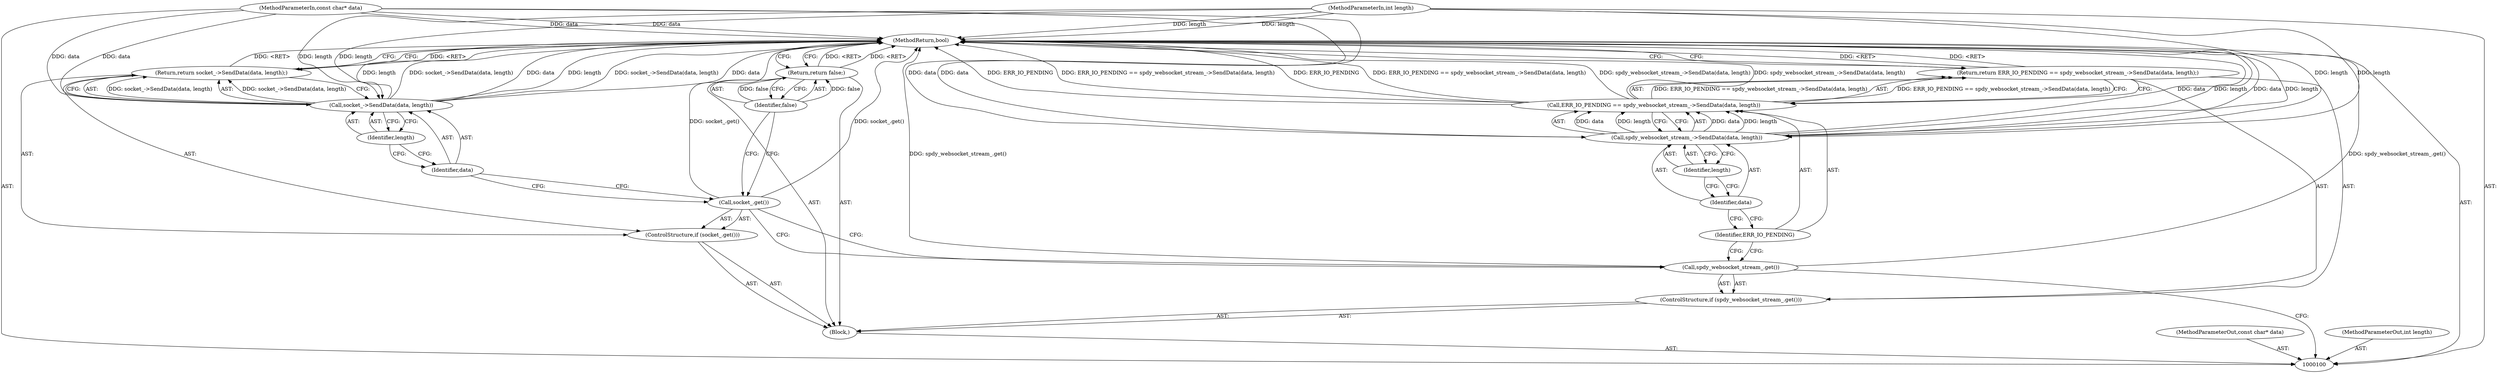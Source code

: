 digraph "0_Chrome_5dc90e57abcc7f0489e7ae09a3e687e9c6f4fad5_0" {
"1000120" [label="(MethodReturn,bool)"];
"1000101" [label="(MethodParameterIn,const char* data)"];
"1000148" [label="(MethodParameterOut,const char* data)"];
"1000102" [label="(MethodParameterIn,int length)"];
"1000149" [label="(MethodParameterOut,int length)"];
"1000103" [label="(Block,)"];
"1000104" [label="(ControlStructure,if (spdy_websocket_stream_.get()))"];
"1000105" [label="(Call,spdy_websocket_stream_.get())"];
"1000107" [label="(Call,ERR_IO_PENDING == spdy_websocket_stream_->SendData(data, length))"];
"1000108" [label="(Identifier,ERR_IO_PENDING)"];
"1000109" [label="(Call,spdy_websocket_stream_->SendData(data, length))"];
"1000106" [label="(Return,return ERR_IO_PENDING == spdy_websocket_stream_->SendData(data, length);)"];
"1000110" [label="(Identifier,data)"];
"1000111" [label="(Identifier,length)"];
"1000112" [label="(ControlStructure,if (socket_.get()))"];
"1000113" [label="(Call,socket_.get())"];
"1000115" [label="(Call,socket_->SendData(data, length))"];
"1000116" [label="(Identifier,data)"];
"1000117" [label="(Identifier,length)"];
"1000114" [label="(Return,return socket_->SendData(data, length);)"];
"1000118" [label="(Return,return false;)"];
"1000119" [label="(Identifier,false)"];
"1000120" -> "1000100"  [label="AST: "];
"1000120" -> "1000106"  [label="CFG: "];
"1000120" -> "1000114"  [label="CFG: "];
"1000120" -> "1000118"  [label="CFG: "];
"1000115" -> "1000120"  [label="DDG: length"];
"1000115" -> "1000120"  [label="DDG: socket_->SendData(data, length)"];
"1000115" -> "1000120"  [label="DDG: data"];
"1000107" -> "1000120"  [label="DDG: ERR_IO_PENDING"];
"1000107" -> "1000120"  [label="DDG: ERR_IO_PENDING == spdy_websocket_stream_->SendData(data, length)"];
"1000107" -> "1000120"  [label="DDG: spdy_websocket_stream_->SendData(data, length)"];
"1000105" -> "1000120"  [label="DDG: spdy_websocket_stream_.get()"];
"1000102" -> "1000120"  [label="DDG: length"];
"1000113" -> "1000120"  [label="DDG: socket_.get()"];
"1000101" -> "1000120"  [label="DDG: data"];
"1000109" -> "1000120"  [label="DDG: data"];
"1000109" -> "1000120"  [label="DDG: length"];
"1000118" -> "1000120"  [label="DDG: <RET>"];
"1000106" -> "1000120"  [label="DDG: <RET>"];
"1000114" -> "1000120"  [label="DDG: <RET>"];
"1000101" -> "1000100"  [label="AST: "];
"1000101" -> "1000120"  [label="DDG: data"];
"1000101" -> "1000109"  [label="DDG: data"];
"1000101" -> "1000115"  [label="DDG: data"];
"1000148" -> "1000100"  [label="AST: "];
"1000102" -> "1000100"  [label="AST: "];
"1000102" -> "1000120"  [label="DDG: length"];
"1000102" -> "1000109"  [label="DDG: length"];
"1000102" -> "1000115"  [label="DDG: length"];
"1000149" -> "1000100"  [label="AST: "];
"1000103" -> "1000100"  [label="AST: "];
"1000104" -> "1000103"  [label="AST: "];
"1000112" -> "1000103"  [label="AST: "];
"1000118" -> "1000103"  [label="AST: "];
"1000104" -> "1000103"  [label="AST: "];
"1000105" -> "1000104"  [label="AST: "];
"1000106" -> "1000104"  [label="AST: "];
"1000105" -> "1000104"  [label="AST: "];
"1000105" -> "1000100"  [label="CFG: "];
"1000108" -> "1000105"  [label="CFG: "];
"1000113" -> "1000105"  [label="CFG: "];
"1000105" -> "1000120"  [label="DDG: spdy_websocket_stream_.get()"];
"1000107" -> "1000106"  [label="AST: "];
"1000107" -> "1000109"  [label="CFG: "];
"1000108" -> "1000107"  [label="AST: "];
"1000109" -> "1000107"  [label="AST: "];
"1000106" -> "1000107"  [label="CFG: "];
"1000107" -> "1000120"  [label="DDG: ERR_IO_PENDING"];
"1000107" -> "1000120"  [label="DDG: ERR_IO_PENDING == spdy_websocket_stream_->SendData(data, length)"];
"1000107" -> "1000120"  [label="DDG: spdy_websocket_stream_->SendData(data, length)"];
"1000107" -> "1000106"  [label="DDG: ERR_IO_PENDING == spdy_websocket_stream_->SendData(data, length)"];
"1000109" -> "1000107"  [label="DDG: data"];
"1000109" -> "1000107"  [label="DDG: length"];
"1000108" -> "1000107"  [label="AST: "];
"1000108" -> "1000105"  [label="CFG: "];
"1000110" -> "1000108"  [label="CFG: "];
"1000109" -> "1000107"  [label="AST: "];
"1000109" -> "1000111"  [label="CFG: "];
"1000110" -> "1000109"  [label="AST: "];
"1000111" -> "1000109"  [label="AST: "];
"1000107" -> "1000109"  [label="CFG: "];
"1000109" -> "1000120"  [label="DDG: data"];
"1000109" -> "1000120"  [label="DDG: length"];
"1000109" -> "1000107"  [label="DDG: data"];
"1000109" -> "1000107"  [label="DDG: length"];
"1000101" -> "1000109"  [label="DDG: data"];
"1000102" -> "1000109"  [label="DDG: length"];
"1000106" -> "1000104"  [label="AST: "];
"1000106" -> "1000107"  [label="CFG: "];
"1000107" -> "1000106"  [label="AST: "];
"1000120" -> "1000106"  [label="CFG: "];
"1000106" -> "1000120"  [label="DDG: <RET>"];
"1000107" -> "1000106"  [label="DDG: ERR_IO_PENDING == spdy_websocket_stream_->SendData(data, length)"];
"1000110" -> "1000109"  [label="AST: "];
"1000110" -> "1000108"  [label="CFG: "];
"1000111" -> "1000110"  [label="CFG: "];
"1000111" -> "1000109"  [label="AST: "];
"1000111" -> "1000110"  [label="CFG: "];
"1000109" -> "1000111"  [label="CFG: "];
"1000112" -> "1000103"  [label="AST: "];
"1000113" -> "1000112"  [label="AST: "];
"1000114" -> "1000112"  [label="AST: "];
"1000113" -> "1000112"  [label="AST: "];
"1000113" -> "1000105"  [label="CFG: "];
"1000116" -> "1000113"  [label="CFG: "];
"1000119" -> "1000113"  [label="CFG: "];
"1000113" -> "1000120"  [label="DDG: socket_.get()"];
"1000115" -> "1000114"  [label="AST: "];
"1000115" -> "1000117"  [label="CFG: "];
"1000116" -> "1000115"  [label="AST: "];
"1000117" -> "1000115"  [label="AST: "];
"1000114" -> "1000115"  [label="CFG: "];
"1000115" -> "1000120"  [label="DDG: length"];
"1000115" -> "1000120"  [label="DDG: socket_->SendData(data, length)"];
"1000115" -> "1000120"  [label="DDG: data"];
"1000115" -> "1000114"  [label="DDG: socket_->SendData(data, length)"];
"1000101" -> "1000115"  [label="DDG: data"];
"1000102" -> "1000115"  [label="DDG: length"];
"1000116" -> "1000115"  [label="AST: "];
"1000116" -> "1000113"  [label="CFG: "];
"1000117" -> "1000116"  [label="CFG: "];
"1000117" -> "1000115"  [label="AST: "];
"1000117" -> "1000116"  [label="CFG: "];
"1000115" -> "1000117"  [label="CFG: "];
"1000114" -> "1000112"  [label="AST: "];
"1000114" -> "1000115"  [label="CFG: "];
"1000115" -> "1000114"  [label="AST: "];
"1000120" -> "1000114"  [label="CFG: "];
"1000114" -> "1000120"  [label="DDG: <RET>"];
"1000115" -> "1000114"  [label="DDG: socket_->SendData(data, length)"];
"1000118" -> "1000103"  [label="AST: "];
"1000118" -> "1000119"  [label="CFG: "];
"1000119" -> "1000118"  [label="AST: "];
"1000120" -> "1000118"  [label="CFG: "];
"1000118" -> "1000120"  [label="DDG: <RET>"];
"1000119" -> "1000118"  [label="DDG: false"];
"1000119" -> "1000118"  [label="AST: "];
"1000119" -> "1000113"  [label="CFG: "];
"1000118" -> "1000119"  [label="CFG: "];
"1000119" -> "1000118"  [label="DDG: false"];
}
